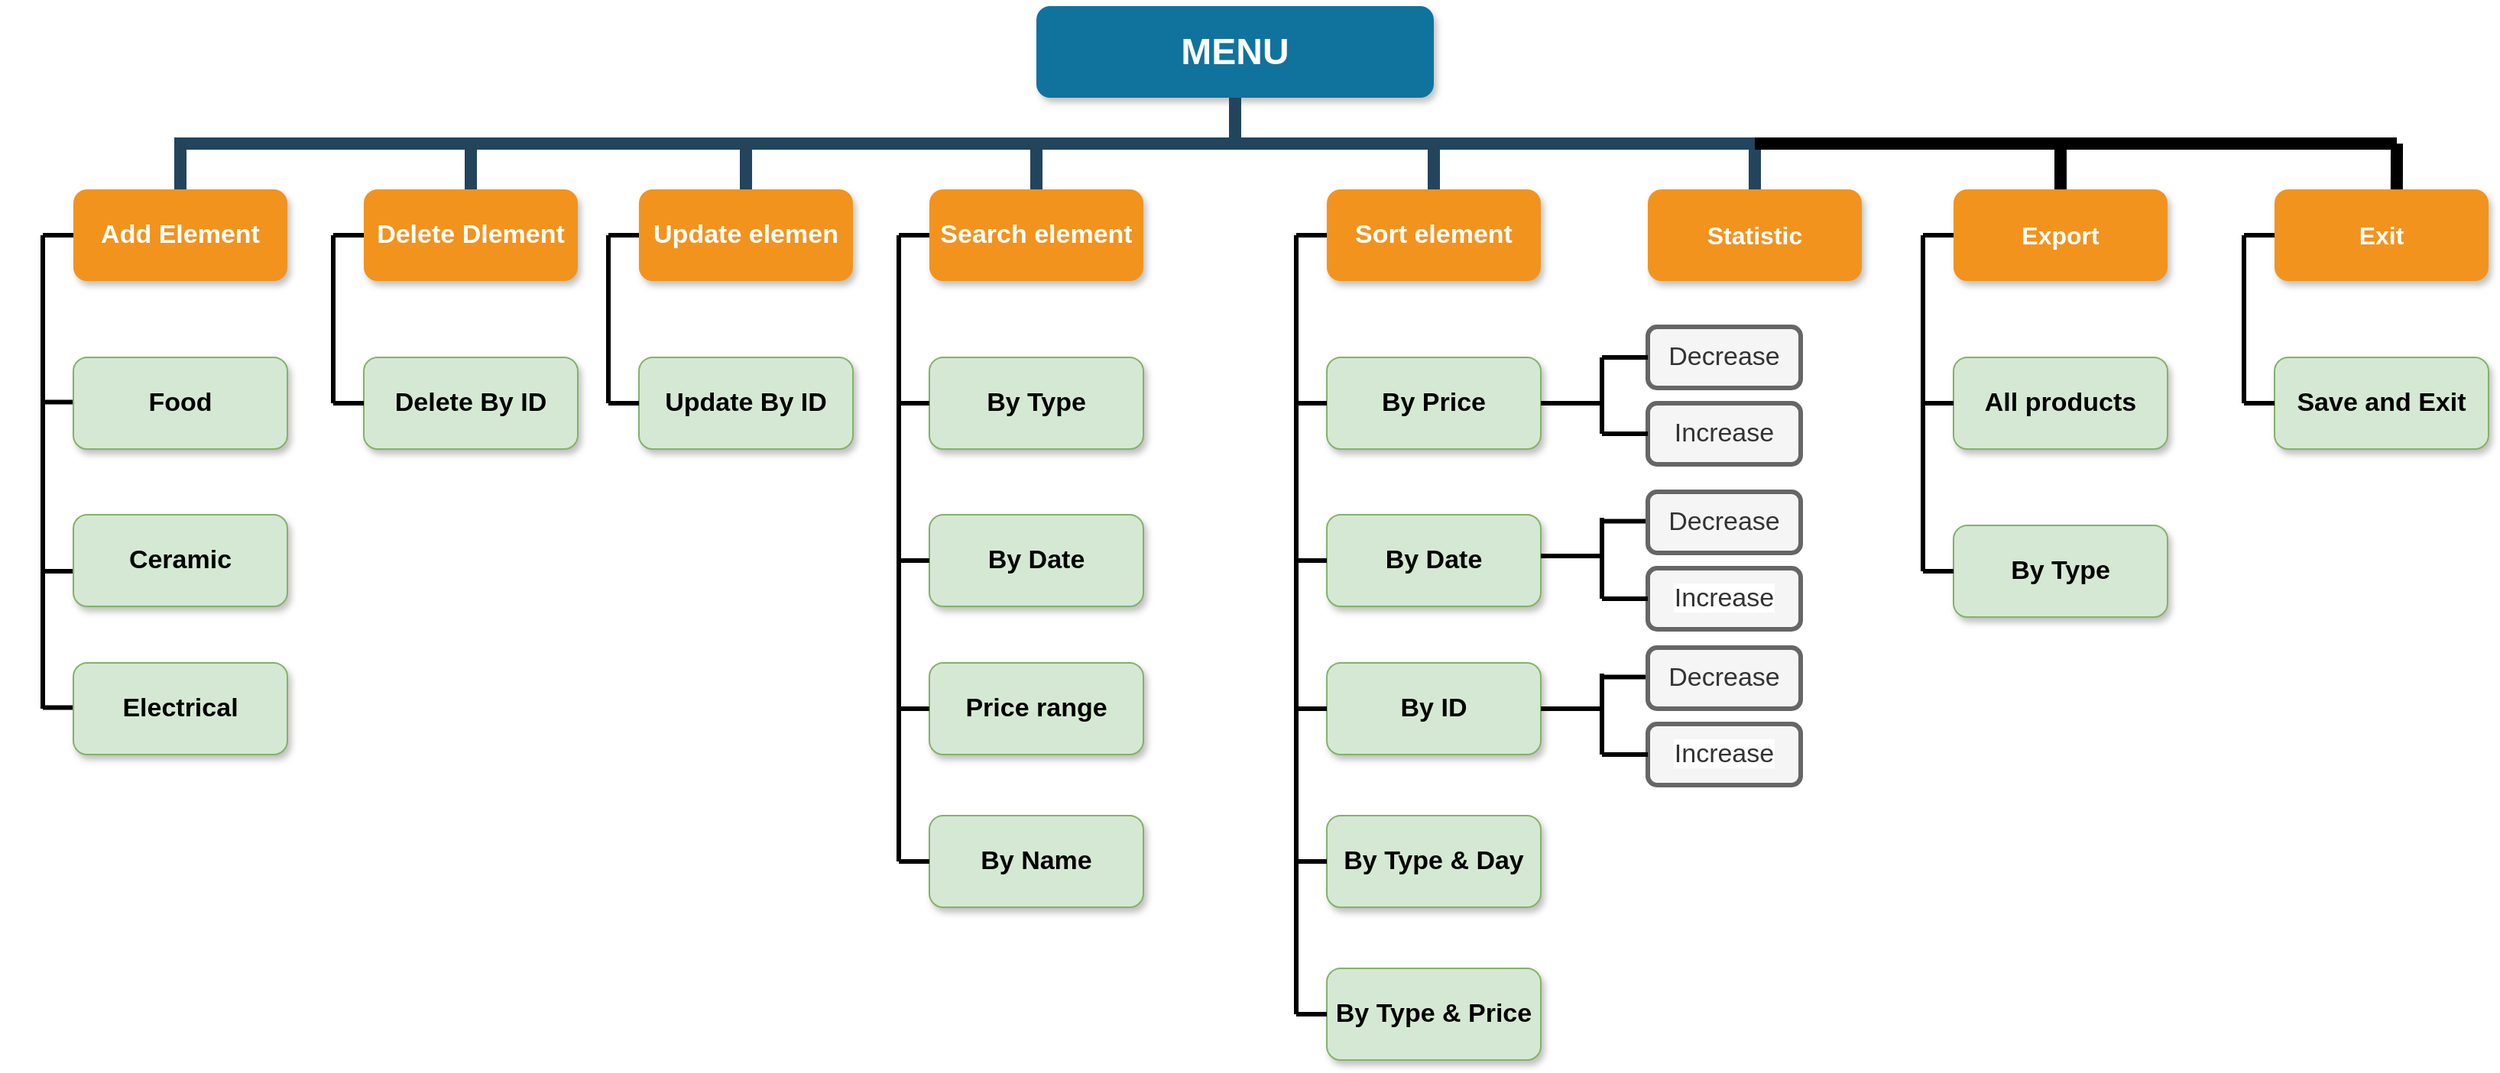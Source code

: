 <mxfile version="13.9.9" type="device" pages="2"><diagram name="Page-1" id="64c3da0e-402f-94eb-ee01-a36477274f13"><mxGraphModel dx="1667" dy="1163" grid="1" gridSize="10" guides="1" tooltips="1" connect="1" arrows="1" fold="1" page="0" pageScale="1" pageWidth="1169" pageHeight="826" background="#ffffff" math="0" shadow="0"><root><mxCell id="0"/><mxCell id="1" parent="0"/><mxCell id="2" value="MENU" style="whiteSpace=wrap;rounded=1;shadow=1;fillColor=#10739E;strokeColor=none;fontColor=#FFFFFF;fontStyle=1;fontSize=24" parent="1" vertex="1"><mxGeometry x="1110" y="50" width="260" height="60" as="geometry"/></mxCell><mxCell id="3" value="Add Element" style="whiteSpace=wrap;rounded=1;fillColor=#F2931E;strokeColor=none;shadow=1;fontColor=#FFFFFF;fontStyle=1;fontSize=17;" parent="1" vertex="1"><mxGeometry x="480" y="170.0" width="140" height="60" as="geometry"/></mxCell><mxCell id="4" value="Delete Dlement" style="whiteSpace=wrap;rounded=1;fillColor=#F2931E;strokeColor=none;shadow=1;fontColor=#FFFFFF;fontStyle=1;fontSize=17;" parent="1" vertex="1"><mxGeometry x="670" y="170.0" width="140" height="60" as="geometry"/></mxCell><mxCell id="5" value="Statistic" style="whiteSpace=wrap;rounded=1;fillColor=#F2931E;strokeColor=none;shadow=1;fontColor=#FFFFFF;fontStyle=1;fontSize=16;" parent="1" vertex="1"><mxGeometry x="1510" y="170.0" width="140" height="60" as="geometry"/></mxCell><mxCell id="6" value="Update elemen" style="whiteSpace=wrap;rounded=1;fillColor=#F2931E;strokeColor=none;shadow=1;fontColor=#FFFFFF;fontStyle=1;fontSize=17;" parent="1" vertex="1"><mxGeometry x="850" y="170.0" width="140" height="60" as="geometry"/></mxCell><mxCell id="7" value="Search element" style="whiteSpace=wrap;rounded=1;fillColor=#F2931E;strokeColor=none;shadow=1;fontColor=#FFFFFF;fontStyle=1;fontSize=17;" parent="1" vertex="1"><mxGeometry x="1040" y="170.0" width="140" height="60" as="geometry"/></mxCell><mxCell id="8" value="Sort element " style="whiteSpace=wrap;rounded=1;fillColor=#F2931E;strokeColor=none;shadow=1;fontColor=#FFFFFF;fontStyle=1;fontSize=17;" parent="1" vertex="1"><mxGeometry x="1300" y="170.0" width="140" height="60" as="geometry"/></mxCell><mxCell id="229" value="" style="edgeStyle=elbowEdgeStyle;elbow=vertical;rounded=0;fontColor=#000000;endArrow=none;endFill=0;strokeWidth=8;strokeColor=#23445D;entryX=0.5;entryY=0;entryDx=0;entryDy=0;" parent="1" source="2" target="3" edge="1"><mxGeometry width="100" height="100" relative="1" as="geometry"><mxPoint x="540" y="140" as="sourcePoint"/><mxPoint x="640" y="40" as="targetPoint"/><Array as="points"><mxPoint x="700" y="140"/><mxPoint x="540" y="120"/></Array></mxGeometry></mxCell><mxCell id="230" value="" style="edgeStyle=elbowEdgeStyle;elbow=vertical;rounded=0;fontColor=#000000;endArrow=none;endFill=0;strokeWidth=8;strokeColor=#23445D;" parent="1" source="2" target="4" edge="1"><mxGeometry width="100" height="100" relative="1" as="geometry"><mxPoint x="550" y="150" as="sourcePoint"/><mxPoint x="650" y="50" as="targetPoint"/></mxGeometry></mxCell><mxCell id="231" value="" style="edgeStyle=elbowEdgeStyle;elbow=vertical;rounded=0;fontColor=#000000;endArrow=none;endFill=0;strokeWidth=8;strokeColor=#23445D;" parent="1" source="2" target="6" edge="1"><mxGeometry width="100" height="100" relative="1" as="geometry"><mxPoint x="560" y="160" as="sourcePoint"/><mxPoint x="660" y="60" as="targetPoint"/></mxGeometry></mxCell><mxCell id="232" value="" style="edgeStyle=elbowEdgeStyle;elbow=vertical;rounded=0;fontColor=#000000;endArrow=none;endFill=0;strokeWidth=8;strokeColor=#23445D;" parent="1" source="2" target="7" edge="1"><mxGeometry width="100" height="100" relative="1" as="geometry"><mxPoint x="570" y="170" as="sourcePoint"/><mxPoint x="670" y="70" as="targetPoint"/></mxGeometry></mxCell><mxCell id="233" value="" style="edgeStyle=elbowEdgeStyle;elbow=vertical;rounded=0;fontColor=#000000;endArrow=none;endFill=0;strokeWidth=8;strokeColor=#23445D;" parent="1" source="2" target="8" edge="1"><mxGeometry width="100" height="100" relative="1" as="geometry"><mxPoint x="580" y="180" as="sourcePoint"/><mxPoint x="680" y="80" as="targetPoint"/></mxGeometry></mxCell><mxCell id="234" value="" style="edgeStyle=elbowEdgeStyle;elbow=vertical;rounded=0;fontColor=#000000;endArrow=none;endFill=0;strokeWidth=8;strokeColor=#23445D;" parent="1" target="5" edge="1"><mxGeometry width="100" height="100" relative="1" as="geometry"><mxPoint x="1240" y="110" as="sourcePoint"/><mxPoint x="690" y="90" as="targetPoint"/><Array as="points"><mxPoint x="1490" y="140"/></Array></mxGeometry></mxCell><mxCell id="9Wden9CFGi5zzurdRH5j-239" value="Export" style="whiteSpace=wrap;rounded=1;fillColor=#F2931E;strokeColor=none;shadow=1;fontColor=#FFFFFF;fontStyle=1;fontSize=16;" vertex="1" parent="1"><mxGeometry x="1710" y="170" width="140" height="60" as="geometry"/></mxCell><mxCell id="9Wden9CFGi5zzurdRH5j-240" value="Exit" style="whiteSpace=wrap;rounded=1;fillColor=#F2931E;strokeColor=none;shadow=1;fontColor=#FFFFFF;fontStyle=1;fontSize=16;" vertex="1" parent="1"><mxGeometry x="1920" y="170.0" width="140" height="60" as="geometry"/></mxCell><mxCell id="9Wden9CFGi5zzurdRH5j-241" style="edgeStyle=orthogonalEdgeStyle;rounded=0;orthogonalLoop=1;jettySize=auto;html=1;exitX=0.5;exitY=1;exitDx=0;exitDy=0;fontSize=15;" edge="1" parent="1"><mxGeometry relative="1" as="geometry"><mxPoint x="440" y="700" as="sourcePoint"/><mxPoint x="440" y="700" as="targetPoint"/></mxGeometry></mxCell><mxCell id="9Wden9CFGi5zzurdRH5j-243" style="edgeStyle=orthogonalEdgeStyle;rounded=0;orthogonalLoop=1;jettySize=auto;html=1;exitX=0.5;exitY=1;exitDx=0;exitDy=0;fontSize=15;" edge="1" parent="1" source="4" target="4"><mxGeometry relative="1" as="geometry"/></mxCell><mxCell id="9Wden9CFGi5zzurdRH5j-256" value="" style="endArrow=none;html=1;strokeWidth=8;fontSize=15;" edge="1" parent="1"><mxGeometry width="50" height="50" relative="1" as="geometry"><mxPoint x="1580" y="140" as="sourcePoint"/><mxPoint x="1780" y="140" as="targetPoint"/></mxGeometry></mxCell><mxCell id="9Wden9CFGi5zzurdRH5j-257" value="" style="endArrow=none;html=1;strokeWidth=8;fontSize=15;entryX=0.5;entryY=0;entryDx=0;entryDy=0;" edge="1" parent="1" target="9Wden9CFGi5zzurdRH5j-239"><mxGeometry width="50" height="50" relative="1" as="geometry"><mxPoint x="1780" y="140" as="sourcePoint"/><mxPoint x="1480" y="500" as="targetPoint"/></mxGeometry></mxCell><mxCell id="9Wden9CFGi5zzurdRH5j-258" value="" style="endArrow=none;html=1;strokeWidth=8;fontSize=15;" edge="1" parent="1"><mxGeometry width="50" height="50" relative="1" as="geometry"><mxPoint x="2000" y="140" as="sourcePoint"/><mxPoint x="1780" y="140" as="targetPoint"/></mxGeometry></mxCell><mxCell id="9Wden9CFGi5zzurdRH5j-259" value="" style="endArrow=none;html=1;strokeWidth=8;fontSize=15;exitX=0.571;exitY=0;exitDx=0;exitDy=0;exitPerimeter=0;" edge="1" parent="1" source="9Wden9CFGi5zzurdRH5j-240"><mxGeometry width="50" height="50" relative="1" as="geometry"><mxPoint x="2080" y="440" as="sourcePoint"/><mxPoint x="2000" y="140" as="targetPoint"/></mxGeometry></mxCell><mxCell id="9Wden9CFGi5zzurdRH5j-276" value="" style="endArrow=none;html=1;strokeWidth=3;fontSize=15;" edge="1" parent="1"><mxGeometry width="50" height="50" relative="1" as="geometry"><mxPoint x="460" y="200" as="sourcePoint"/><mxPoint x="460" y="510" as="targetPoint"/></mxGeometry></mxCell><mxCell id="9Wden9CFGi5zzurdRH5j-277" value="" style="endArrow=none;html=1;strokeWidth=3;fontSize=15;entryX=0;entryY=0.5;entryDx=0;entryDy=0;" edge="1" parent="1" target="3"><mxGeometry width="50" height="50" relative="1" as="geometry"><mxPoint x="460" y="200" as="sourcePoint"/><mxPoint x="470" y="200" as="targetPoint"/></mxGeometry></mxCell><mxCell id="9Wden9CFGi5zzurdRH5j-278" value="" style="endArrow=none;html=1;strokeWidth=3;fontSize=15;entryX=0;entryY=0.5;entryDx=0;entryDy=0;" edge="1" parent="1"><mxGeometry width="50" height="50" relative="1" as="geometry"><mxPoint x="460" y="309.29" as="sourcePoint"/><mxPoint x="480.0" y="309.29" as="targetPoint"/></mxGeometry></mxCell><mxCell id="9Wden9CFGi5zzurdRH5j-279" value="" style="endArrow=none;html=1;strokeWidth=3;fontSize=15;entryX=0;entryY=0.5;entryDx=0;entryDy=0;" edge="1" parent="1"><mxGeometry width="50" height="50" relative="1" as="geometry"><mxPoint x="460" y="420" as="sourcePoint"/><mxPoint x="480.0" y="420" as="targetPoint"/></mxGeometry></mxCell><mxCell id="9Wden9CFGi5zzurdRH5j-280" value="" style="endArrow=none;html=1;strokeWidth=3;fontSize=15;entryX=0;entryY=0.5;entryDx=0;entryDy=0;" edge="1" parent="1"><mxGeometry width="50" height="50" relative="1" as="geometry"><mxPoint x="460" y="509.29" as="sourcePoint"/><mxPoint x="480.0" y="509.29" as="targetPoint"/></mxGeometry></mxCell><mxCell id="9Wden9CFGi5zzurdRH5j-281" value="Ceramic" style="whiteSpace=wrap;rounded=1;fillColor=#d5e8d4;strokeColor=#82b366;shadow=1;fontStyle=1;fontSize=17;" vertex="1" parent="1"><mxGeometry x="480" y="383.0" width="140" height="60" as="geometry"/></mxCell><mxCell id="9Wden9CFGi5zzurdRH5j-282" value="Food" style="whiteSpace=wrap;rounded=1;fillColor=#d5e8d4;strokeColor=#82b366;shadow=1;fontStyle=1;fontSize=17;" vertex="1" parent="1"><mxGeometry x="480" y="280.0" width="140" height="60" as="geometry"/></mxCell><mxCell id="9Wden9CFGi5zzurdRH5j-283" value="Electrical" style="whiteSpace=wrap;rounded=1;fillColor=#d5e8d4;strokeColor=#82b366;shadow=1;fontStyle=1;fontSize=17;" vertex="1" parent="1"><mxGeometry x="480" y="480.0" width="140" height="60" as="geometry"/></mxCell><mxCell id="9Wden9CFGi5zzurdRH5j-287" value="" style="endArrow=none;html=1;strokeWidth=3;fontSize=15;entryX=0;entryY=0.5;entryDx=0;entryDy=0;" edge="1" parent="1" target="7"><mxGeometry width="50" height="50" relative="1" as="geometry"><mxPoint x="1020" y="200" as="sourcePoint"/><mxPoint x="1150" y="400" as="targetPoint"/></mxGeometry></mxCell><mxCell id="9Wden9CFGi5zzurdRH5j-288" value="" style="endArrow=none;html=1;strokeWidth=3;fontSize=15;" edge="1" parent="1"><mxGeometry width="50" height="50" relative="1" as="geometry"><mxPoint x="1020" y="610" as="sourcePoint"/><mxPoint x="1020" y="200" as="targetPoint"/></mxGeometry></mxCell><mxCell id="9Wden9CFGi5zzurdRH5j-289" value="By Name" style="whiteSpace=wrap;rounded=1;fillColor=#d5e8d4;strokeColor=#82b366;shadow=1;fontStyle=1;fontSize=17;" vertex="1" parent="1"><mxGeometry x="1040" y="580.0" width="140" height="60" as="geometry"/></mxCell><mxCell id="9Wden9CFGi5zzurdRH5j-290" value="Price range" style="whiteSpace=wrap;rounded=1;fillColor=#d5e8d4;strokeColor=#82b366;shadow=1;fontStyle=1;fontSize=17;" vertex="1" parent="1"><mxGeometry x="1040" y="480.0" width="140" height="60" as="geometry"/></mxCell><mxCell id="9Wden9CFGi5zzurdRH5j-291" value="By Date" style="whiteSpace=wrap;rounded=1;fillColor=#d5e8d4;strokeColor=#82b366;shadow=1;fontStyle=1;fontSize=17;" vertex="1" parent="1"><mxGeometry x="1040" y="383.0" width="140" height="60" as="geometry"/></mxCell><mxCell id="9Wden9CFGi5zzurdRH5j-292" value="By Type" style="whiteSpace=wrap;rounded=1;fillColor=#d5e8d4;strokeColor=#82b366;shadow=1;fontStyle=1;fontSize=17;" vertex="1" parent="1"><mxGeometry x="1040" y="280.0" width="140" height="60" as="geometry"/></mxCell><mxCell id="9Wden9CFGi5zzurdRH5j-293" value="" style="endArrow=none;html=1;strokeWidth=3;fontSize=15;entryX=0;entryY=0.5;entryDx=0;entryDy=0;" edge="1" parent="1" target="9Wden9CFGi5zzurdRH5j-292"><mxGeometry width="50" height="50" relative="1" as="geometry"><mxPoint x="1020" y="310" as="sourcePoint"/><mxPoint x="1150" y="400" as="targetPoint"/></mxGeometry></mxCell><mxCell id="9Wden9CFGi5zzurdRH5j-294" value="" style="endArrow=none;html=1;strokeWidth=3;fontSize=15;exitX=0;exitY=0.5;exitDx=0;exitDy=0;" edge="1" parent="1" source="9Wden9CFGi5zzurdRH5j-291"><mxGeometry width="50" height="50" relative="1" as="geometry"><mxPoint x="1300" y="480" as="sourcePoint"/><mxPoint x="1020" y="413" as="targetPoint"/></mxGeometry></mxCell><mxCell id="9Wden9CFGi5zzurdRH5j-295" value="" style="endArrow=none;html=1;strokeWidth=3;fontSize=15;entryX=0;entryY=0.5;entryDx=0;entryDy=0;" edge="1" parent="1" target="9Wden9CFGi5zzurdRH5j-290"><mxGeometry width="50" height="50" relative="1" as="geometry"><mxPoint x="1020" y="510" as="sourcePoint"/><mxPoint x="1150" y="400" as="targetPoint"/></mxGeometry></mxCell><mxCell id="9Wden9CFGi5zzurdRH5j-296" value="" style="endArrow=none;html=1;strokeWidth=3;fontSize=15;exitX=0;exitY=0.5;exitDx=0;exitDy=0;" edge="1" parent="1" source="9Wden9CFGi5zzurdRH5j-289"><mxGeometry width="50" height="50" relative="1" as="geometry"><mxPoint x="1350" y="490" as="sourcePoint"/><mxPoint x="1020" y="610" as="targetPoint"/></mxGeometry></mxCell><mxCell id="9Wden9CFGi5zzurdRH5j-298" value="By Type &amp; Price" style="whiteSpace=wrap;rounded=1;fillColor=#d5e8d4;strokeColor=#82b366;shadow=1;fontStyle=1;fontSize=17;" vertex="1" parent="1"><mxGeometry x="1300" y="680.0" width="140" height="60" as="geometry"/></mxCell><mxCell id="9Wden9CFGi5zzurdRH5j-299" value="By Type &amp; Day" style="whiteSpace=wrap;rounded=1;fillColor=#d5e8d4;strokeColor=#82b366;shadow=1;fontStyle=1;fontSize=17;" vertex="1" parent="1"><mxGeometry x="1300" y="580.0" width="140" height="60" as="geometry"/></mxCell><mxCell id="9Wden9CFGi5zzurdRH5j-301" value="By ID" style="whiteSpace=wrap;rounded=1;fillColor=#d5e8d4;strokeColor=#82b366;shadow=1;fontStyle=1;fontSize=17;" vertex="1" parent="1"><mxGeometry x="1300" y="480.0" width="140" height="60" as="geometry"/></mxCell><mxCell id="9Wden9CFGi5zzurdRH5j-302" value="By Date" style="whiteSpace=wrap;rounded=1;fillColor=#d5e8d4;strokeColor=#82b366;shadow=1;fontStyle=1;fontSize=17;" vertex="1" parent="1"><mxGeometry x="1300" y="383.0" width="140" height="60" as="geometry"/></mxCell><mxCell id="9Wden9CFGi5zzurdRH5j-303" value="By Price" style="whiteSpace=wrap;rounded=1;fillColor=#d5e8d4;strokeColor=#82b366;shadow=1;fontStyle=1;fontSize=17;" vertex="1" parent="1"><mxGeometry x="1300" y="280.0" width="140" height="60" as="geometry"/></mxCell><mxCell id="9Wden9CFGi5zzurdRH5j-304" value="" style="endArrow=none;html=1;strokeWidth=3;fontSize=15;entryX=0;entryY=0.5;entryDx=0;entryDy=0;" edge="1" parent="1" target="8"><mxGeometry width="50" height="50" relative="1" as="geometry"><mxPoint x="1280" y="200" as="sourcePoint"/><mxPoint x="1280" y="400" as="targetPoint"/></mxGeometry></mxCell><mxCell id="9Wden9CFGi5zzurdRH5j-305" value="" style="endArrow=none;html=1;strokeWidth=3;fontSize=15;" edge="1" parent="1"><mxGeometry width="50" height="50" relative="1" as="geometry"><mxPoint x="1280" y="710" as="sourcePoint"/><mxPoint x="1280" y="200" as="targetPoint"/></mxGeometry></mxCell><mxCell id="9Wden9CFGi5zzurdRH5j-306" value="" style="endArrow=none;html=1;strokeWidth=3;fontSize=15;entryX=0;entryY=0.5;entryDx=0;entryDy=0;" edge="1" parent="1" target="9Wden9CFGi5zzurdRH5j-303"><mxGeometry width="50" height="50" relative="1" as="geometry"><mxPoint x="1280" y="310" as="sourcePoint"/><mxPoint x="1280" y="400" as="targetPoint"/></mxGeometry></mxCell><mxCell id="9Wden9CFGi5zzurdRH5j-307" value="" style="endArrow=none;html=1;strokeWidth=3;fontSize=15;entryX=0;entryY=0.5;entryDx=0;entryDy=0;" edge="1" parent="1" target="9Wden9CFGi5zzurdRH5j-302"><mxGeometry width="50" height="50" relative="1" as="geometry"><mxPoint x="1280" y="413" as="sourcePoint"/><mxPoint x="1280" y="400" as="targetPoint"/></mxGeometry></mxCell><mxCell id="9Wden9CFGi5zzurdRH5j-308" value="" style="endArrow=none;html=1;strokeWidth=3;fontSize=15;entryX=0;entryY=0.5;entryDx=0;entryDy=0;" edge="1" parent="1" target="9Wden9CFGi5zzurdRH5j-301"><mxGeometry width="50" height="50" relative="1" as="geometry"><mxPoint x="1280" y="510" as="sourcePoint"/><mxPoint x="1280" y="400" as="targetPoint"/></mxGeometry></mxCell><mxCell id="9Wden9CFGi5zzurdRH5j-309" value="" style="endArrow=none;html=1;strokeWidth=3;fontSize=15;entryX=0;entryY=0.5;entryDx=0;entryDy=0;" edge="1" parent="1" target="9Wden9CFGi5zzurdRH5j-299"><mxGeometry width="50" height="50" relative="1" as="geometry"><mxPoint x="1280" y="610" as="sourcePoint"/><mxPoint x="1280" y="400" as="targetPoint"/></mxGeometry></mxCell><mxCell id="9Wden9CFGi5zzurdRH5j-311" value="" style="endArrow=none;html=1;strokeWidth=3;fontSize=15;entryX=0;entryY=0.5;entryDx=0;entryDy=0;" edge="1" parent="1" target="9Wden9CFGi5zzurdRH5j-298"><mxGeometry width="50" height="50" relative="1" as="geometry"><mxPoint x="1280" y="710" as="sourcePoint"/><mxPoint x="1280" y="400" as="targetPoint"/></mxGeometry></mxCell><mxCell id="9Wden9CFGi5zzurdRH5j-314" value="" style="endArrow=none;html=1;strokeWidth=3;fontSize=15;" edge="1" parent="1"><mxGeometry width="50" height="50" relative="1" as="geometry"><mxPoint x="1480" y="330" as="sourcePoint"/><mxPoint x="1480" y="280" as="targetPoint"/></mxGeometry></mxCell><mxCell id="9Wden9CFGi5zzurdRH5j-315" value="&lt;font style=&quot;font-size: 17px&quot;&gt;Decrease&lt;/font&gt;" style="rounded=1;whiteSpace=wrap;html=1;labelBackgroundColor=none;strokeWidth=3;fillColor=#f5f5f5;fontSize=15;strokeColor=#666666;fontColor=#333333;" vertex="1" parent="1"><mxGeometry x="1510" y="260" width="100" height="40" as="geometry"/></mxCell><mxCell id="9Wden9CFGi5zzurdRH5j-316" value="" style="endArrow=none;html=1;strokeWidth=3;fontSize=15;entryX=1;entryY=0.5;entryDx=0;entryDy=0;" edge="1" parent="1" target="9Wden9CFGi5zzurdRH5j-303"><mxGeometry width="50" height="50" relative="1" as="geometry"><mxPoint x="1480" y="310" as="sourcePoint"/><mxPoint x="1350" y="410" as="targetPoint"/></mxGeometry></mxCell><mxCell id="9Wden9CFGi5zzurdRH5j-317" value="&lt;font style=&quot;font-size: 17px&quot;&gt;Increase&lt;/font&gt;" style="rounded=1;whiteSpace=wrap;html=1;labelBackgroundColor=none;strokeWidth=3;fontSize=15;fillColor=#f5f5f5;strokeColor=#666666;fontColor=#333333;" vertex="1" parent="1"><mxGeometry x="1510" y="310" width="100" height="40" as="geometry"/></mxCell><mxCell id="9Wden9CFGi5zzurdRH5j-318" value="" style="endArrow=none;html=1;strokeWidth=3;fontSize=15;entryX=0;entryY=0.5;entryDx=0;entryDy=0;" edge="1" parent="1" target="9Wden9CFGi5zzurdRH5j-315"><mxGeometry width="50" height="50" relative="1" as="geometry"><mxPoint x="1480" y="280" as="sourcePoint"/><mxPoint x="1350" y="410" as="targetPoint"/></mxGeometry></mxCell><mxCell id="9Wden9CFGi5zzurdRH5j-319" value="" style="endArrow=none;html=1;strokeWidth=3;fontSize=15;entryX=0;entryY=0.5;entryDx=0;entryDy=0;" edge="1" parent="1" target="9Wden9CFGi5zzurdRH5j-317"><mxGeometry width="50" height="50" relative="1" as="geometry"><mxPoint x="1480" y="330" as="sourcePoint"/><mxPoint x="1350" y="410" as="targetPoint"/></mxGeometry></mxCell><mxCell id="9Wden9CFGi5zzurdRH5j-330" value="" style="endArrow=none;html=1;strokeWidth=3;fontSize=15;" edge="1" parent="1"><mxGeometry width="50" height="50" relative="1" as="geometry"><mxPoint x="1480.0" y="540.0" as="sourcePoint"/><mxPoint x="1480.0" y="487" as="targetPoint"/></mxGeometry></mxCell><mxCell id="9Wden9CFGi5zzurdRH5j-331" value="&#10;&#10;&lt;span style=&quot;color: rgb(51, 51, 51); font-family: helvetica; font-size: 17px; font-style: normal; font-weight: 400; letter-spacing: normal; text-align: center; text-indent: 0px; text-transform: none; word-spacing: 0px; background-color: rgb(255, 255, 255); display: inline; float: none;&quot;&gt;Increase&lt;/span&gt;&#10;&#10;" style="rounded=1;whiteSpace=wrap;html=1;labelBackgroundColor=none;strokeWidth=3;fontSize=15;fillColor=#f5f5f5;strokeColor=#666666;fontColor=#333333;" vertex="1" parent="1"><mxGeometry x="1510" y="520" width="100" height="40" as="geometry"/></mxCell><mxCell id="9Wden9CFGi5zzurdRH5j-332" value="" style="endArrow=none;html=1;strokeWidth=3;fontSize=15;entryX=0;entryY=0.5;entryDx=0;entryDy=0;" edge="1" parent="1"><mxGeometry width="50" height="50" relative="1" as="geometry"><mxPoint x="1480.0" y="489.29" as="sourcePoint"/><mxPoint x="1510.0" y="489.29" as="targetPoint"/></mxGeometry></mxCell><mxCell id="9Wden9CFGi5zzurdRH5j-333" value="" style="endArrow=none;html=1;strokeWidth=3;fontSize=15;entryX=0;entryY=0.5;entryDx=0;entryDy=0;" edge="1" target="9Wden9CFGi5zzurdRH5j-331" parent="1"><mxGeometry width="50" height="50" relative="1" as="geometry"><mxPoint x="1480.0" y="540.0" as="sourcePoint"/><mxPoint x="1350" y="610" as="targetPoint"/></mxGeometry></mxCell><mxCell id="9Wden9CFGi5zzurdRH5j-334" value="&lt;span style=&quot;font-size: 17px&quot;&gt;Decrease&lt;/span&gt;" style="rounded=1;whiteSpace=wrap;html=1;labelBackgroundColor=none;strokeWidth=3;fontSize=15;fillColor=#f5f5f5;strokeColor=#666666;fontColor=#333333;" vertex="1" parent="1"><mxGeometry x="1510" y="470" width="100" height="40" as="geometry"/></mxCell><mxCell id="9Wden9CFGi5zzurdRH5j-336" value="" style="endArrow=none;html=1;strokeWidth=3;fontSize=15;exitX=1;exitY=0.5;exitDx=0;exitDy=0;" edge="1" parent="1" source="9Wden9CFGi5zzurdRH5j-301"><mxGeometry width="50" height="50" relative="1" as="geometry"><mxPoint x="690" y="670" as="sourcePoint"/><mxPoint x="1480" y="510" as="targetPoint"/></mxGeometry></mxCell><mxCell id="9Wden9CFGi5zzurdRH5j-338" value="" style="endArrow=none;html=1;strokeWidth=3;fontSize=16;fontColor=#FF99FF;entryX=0;entryY=0.5;entryDx=0;entryDy=0;" edge="1" parent="1" target="9Wden9CFGi5zzurdRH5j-239"><mxGeometry width="50" height="50" relative="1" as="geometry"><mxPoint x="1690" y="200" as="sourcePoint"/><mxPoint x="1800" y="460" as="targetPoint"/></mxGeometry></mxCell><mxCell id="9Wden9CFGi5zzurdRH5j-339" value="" style="endArrow=none;html=1;strokeWidth=3;fontSize=16;fontColor=#FF99FF;" edge="1" parent="1"><mxGeometry width="50" height="50" relative="1" as="geometry"><mxPoint x="1690" y="420" as="sourcePoint"/><mxPoint x="1690" y="200" as="targetPoint"/></mxGeometry></mxCell><mxCell id="9Wden9CFGi5zzurdRH5j-340" value="By Type" style="whiteSpace=wrap;rounded=1;fillColor=#d5e8d4;strokeColor=#82b366;shadow=1;fontStyle=1;fontSize=17;" vertex="1" parent="1"><mxGeometry x="1710" y="390.0" width="140" height="60" as="geometry"/></mxCell><mxCell id="9Wden9CFGi5zzurdRH5j-341" value="All products" style="whiteSpace=wrap;rounded=1;fillColor=#d5e8d4;strokeColor=#82b366;shadow=1;fontStyle=1;fontSize=17;" vertex="1" parent="1"><mxGeometry x="1710" y="280.0" width="140" height="60" as="geometry"/></mxCell><mxCell id="9Wden9CFGi5zzurdRH5j-342" value="" style="endArrow=none;html=1;strokeWidth=3;fontSize=16;fontColor=#FF99FF;entryX=0;entryY=0.5;entryDx=0;entryDy=0;" edge="1" parent="1" target="9Wden9CFGi5zzurdRH5j-341"><mxGeometry width="50" height="50" relative="1" as="geometry"><mxPoint x="1690" y="310" as="sourcePoint"/><mxPoint x="1710" y="590" as="targetPoint"/></mxGeometry></mxCell><mxCell id="9Wden9CFGi5zzurdRH5j-343" value="" style="endArrow=none;html=1;strokeWidth=3;fontSize=16;fontColor=#FF99FF;entryX=0;entryY=0.5;entryDx=0;entryDy=0;" edge="1" parent="1" target="9Wden9CFGi5zzurdRH5j-340"><mxGeometry width="50" height="50" relative="1" as="geometry"><mxPoint x="1690" y="420" as="sourcePoint"/><mxPoint x="1710" y="600" as="targetPoint"/></mxGeometry></mxCell><mxCell id="9Wden9CFGi5zzurdRH5j-344" value="" style="endArrow=none;html=1;strokeWidth=3;fontSize=16;fontColor=#FF99FF;entryX=0;entryY=0.5;entryDx=0;entryDy=0;" edge="1" parent="1" target="9Wden9CFGi5zzurdRH5j-240"><mxGeometry width="50" height="50" relative="1" as="geometry"><mxPoint x="1900" y="200" as="sourcePoint"/><mxPoint x="2000" y="430" as="targetPoint"/></mxGeometry></mxCell><mxCell id="9Wden9CFGi5zzurdRH5j-345" value="" style="endArrow=none;html=1;strokeWidth=3;fontSize=16;fontColor=#FF99FF;" edge="1" parent="1"><mxGeometry width="50" height="50" relative="1" as="geometry"><mxPoint x="1900" y="310" as="sourcePoint"/><mxPoint x="1900" y="200" as="targetPoint"/></mxGeometry></mxCell><mxCell id="9Wden9CFGi5zzurdRH5j-348" value="Save and Exit" style="whiteSpace=wrap;rounded=1;fillColor=#d5e8d4;strokeColor=#82b366;shadow=1;fontStyle=1;fontSize=17;" vertex="1" parent="1"><mxGeometry x="1920" y="280.0" width="140" height="60" as="geometry"/></mxCell><mxCell id="9Wden9CFGi5zzurdRH5j-349" value="" style="endArrow=none;html=1;strokeWidth=3;fontSize=16;fontColor=#FF99FF;entryX=0;entryY=0.5;entryDx=0;entryDy=0;" edge="1" parent="1" target="9Wden9CFGi5zzurdRH5j-348"><mxGeometry width="50" height="50" relative="1" as="geometry"><mxPoint x="1900" y="310" as="sourcePoint"/><mxPoint x="1350" y="570" as="targetPoint"/></mxGeometry></mxCell><mxCell id="9Wden9CFGi5zzurdRH5j-350" value="" style="endArrow=none;html=1;strokeWidth=3;fontSize=16;fontColor=#FF99FF;entryX=0;entryY=0.5;entryDx=0;entryDy=0;" edge="1" parent="1" target="6"><mxGeometry width="50" height="50" relative="1" as="geometry"><mxPoint x="830" y="200" as="sourcePoint"/><mxPoint x="780" y="500" as="targetPoint"/></mxGeometry></mxCell><mxCell id="9Wden9CFGi5zzurdRH5j-351" value="" style="endArrow=none;html=1;strokeWidth=3;fontSize=16;fontColor=#FF99FF;" edge="1" parent="1"><mxGeometry width="50" height="50" relative="1" as="geometry"><mxPoint x="830" y="310" as="sourcePoint"/><mxPoint x="830" y="200" as="targetPoint"/></mxGeometry></mxCell><mxCell id="9Wden9CFGi5zzurdRH5j-352" value="Update By ID" style="whiteSpace=wrap;rounded=1;fillColor=#d5e8d4;strokeColor=#82b366;shadow=1;fontStyle=1;fontSize=17;" vertex="1" parent="1"><mxGeometry x="850" y="280.0" width="140" height="60" as="geometry"/></mxCell><mxCell id="9Wden9CFGi5zzurdRH5j-353" value="" style="endArrow=none;html=1;strokeWidth=3;fontSize=16;fontColor=#FF99FF;exitX=0;exitY=0.5;exitDx=0;exitDy=0;" edge="1" parent="1" source="9Wden9CFGi5zzurdRH5j-352"><mxGeometry width="50" height="50" relative="1" as="geometry"><mxPoint x="720" y="570" as="sourcePoint"/><mxPoint x="830" y="310" as="targetPoint"/></mxGeometry></mxCell><mxCell id="9Wden9CFGi5zzurdRH5j-354" value="" style="endArrow=none;html=1;strokeWidth=3;fontSize=16;fontColor=#FF99FF;entryX=0;entryY=0.5;entryDx=0;entryDy=0;" edge="1" parent="1" target="4"><mxGeometry width="50" height="50" relative="1" as="geometry"><mxPoint x="650" y="200" as="sourcePoint"/><mxPoint x="780" y="490" as="targetPoint"/></mxGeometry></mxCell><mxCell id="9Wden9CFGi5zzurdRH5j-355" value="" style="endArrow=none;html=1;strokeWidth=3;fontSize=16;fontColor=#FF99FF;" edge="1" parent="1"><mxGeometry width="50" height="50" relative="1" as="geometry"><mxPoint x="650" y="310" as="sourcePoint"/><mxPoint x="650" y="200" as="targetPoint"/></mxGeometry></mxCell><mxCell id="9Wden9CFGi5zzurdRH5j-356" value="Delete By ID" style="whiteSpace=wrap;rounded=1;fillColor=#d5e8d4;strokeColor=#82b366;shadow=1;fontStyle=1;fontSize=17;" vertex="1" parent="1"><mxGeometry x="670" y="280.0" width="140" height="60" as="geometry"/></mxCell><mxCell id="9Wden9CFGi5zzurdRH5j-357" value="" style="endArrow=none;html=1;strokeWidth=3;fontSize=16;fontColor=#FF99FF;entryX=0;entryY=0.5;entryDx=0;entryDy=0;" edge="1" parent="1" target="9Wden9CFGi5zzurdRH5j-356"><mxGeometry width="50" height="50" relative="1" as="geometry"><mxPoint x="650" y="310" as="sourcePoint"/><mxPoint x="1350" y="570" as="targetPoint"/></mxGeometry></mxCell><mxCell id="9Wden9CFGi5zzurdRH5j-366" value="" style="endArrow=none;html=1;strokeWidth=3;fontSize=15;" edge="1" parent="1"><mxGeometry width="50" height="50" relative="1" as="geometry"><mxPoint x="1480.0" y="438.0" as="sourcePoint"/><mxPoint x="1480.0" y="385" as="targetPoint"/></mxGeometry></mxCell><mxCell id="9Wden9CFGi5zzurdRH5j-367" value="&#10;&#10;&lt;span style=&quot;color: rgb(51, 51, 51); font-family: helvetica; font-size: 17px; font-style: normal; font-weight: 400; letter-spacing: normal; text-align: center; text-indent: 0px; text-transform: none; word-spacing: 0px; background-color: rgb(255, 255, 255); display: inline; float: none;&quot;&gt;Increase&lt;/span&gt;&#10;&#10;" style="rounded=1;whiteSpace=wrap;html=1;labelBackgroundColor=none;strokeWidth=3;fontSize=15;fillColor=#f5f5f5;strokeColor=#666666;fontColor=#333333;" vertex="1" parent="1"><mxGeometry x="1510" y="418" width="100" height="40" as="geometry"/></mxCell><mxCell id="9Wden9CFGi5zzurdRH5j-368" value="" style="endArrow=none;html=1;strokeWidth=3;fontSize=15;entryX=0;entryY=0.5;entryDx=0;entryDy=0;" edge="1" parent="1"><mxGeometry width="50" height="50" relative="1" as="geometry"><mxPoint x="1480.0" y="387.29" as="sourcePoint"/><mxPoint x="1510.0" y="387.29" as="targetPoint"/></mxGeometry></mxCell><mxCell id="9Wden9CFGi5zzurdRH5j-369" value="" style="endArrow=none;html=1;strokeWidth=3;fontSize=15;entryX=0;entryY=0.5;entryDx=0;entryDy=0;" edge="1" target="9Wden9CFGi5zzurdRH5j-367" parent="1"><mxGeometry width="50" height="50" relative="1" as="geometry"><mxPoint x="1480.0" y="438.0" as="sourcePoint"/><mxPoint x="1350" y="508" as="targetPoint"/></mxGeometry></mxCell><mxCell id="9Wden9CFGi5zzurdRH5j-370" value="&lt;span style=&quot;font-size: 17px&quot;&gt;Decrease&lt;/span&gt;" style="rounded=1;whiteSpace=wrap;html=1;labelBackgroundColor=none;strokeWidth=3;fontSize=15;fillColor=#f5f5f5;strokeColor=#666666;fontColor=#333333;" vertex="1" parent="1"><mxGeometry x="1510" y="368" width="100" height="40" as="geometry"/></mxCell><mxCell id="9Wden9CFGi5zzurdRH5j-371" value="" style="endArrow=none;html=1;strokeWidth=3;fontSize=16;fontColor=#FF99FF;" edge="1" parent="1"><mxGeometry width="50" height="50" relative="1" as="geometry"><mxPoint x="1440" y="410" as="sourcePoint"/><mxPoint x="1480" y="410" as="targetPoint"/></mxGeometry></mxCell></root></mxGraphModel></diagram><diagram id="6GmXyN8jCMvIGlt0xr6p" name="Page-2"><mxGraphModel dx="1206" dy="678" grid="1" gridSize="10" guides="1" tooltips="1" connect="1" arrows="1" fold="1" page="1" pageScale="1" pageWidth="850" pageHeight="1100" math="0" shadow="0"><root><mxCell id="aFDjg_PQsF3TP5MmKEXi-0"/><mxCell id="aFDjg_PQsF3TP5MmKEXi-1" parent="aFDjg_PQsF3TP5MmKEXi-0"/><mxCell id="icHkI7aOv5p-v55Q_wDT-7" style="edgeStyle=orthogonalEdgeStyle;rounded=0;orthogonalLoop=1;jettySize=auto;html=1;strokeWidth=3;fontSize=16;fontColor=#FF99FF;entryX=0.5;entryY=0;entryDx=0;entryDy=0;" edge="1" parent="aFDjg_PQsF3TP5MmKEXi-1" source="icHkI7aOv5p-v55Q_wDT-0" target="icHkI7aOv5p-v55Q_wDT-1"><mxGeometry relative="1" as="geometry"><mxPoint x="280" y="330" as="targetPoint"/></mxGeometry></mxCell><mxCell id="icHkI7aOv5p-v55Q_wDT-0" value="" style="rounded=1;whiteSpace=wrap;html=1;labelBackgroundColor=none;strokeWidth=3;fillColor=#d5e8d4;fontSize=16;strokeColor=#82b366;" vertex="1" parent="aFDjg_PQsF3TP5MmKEXi-1"><mxGeometry x="365" y="300" width="120" height="60" as="geometry"/></mxCell><mxCell id="icHkI7aOv5p-v55Q_wDT-5" value="" style="edgeStyle=orthogonalEdgeStyle;rounded=0;orthogonalLoop=1;jettySize=auto;html=1;strokeWidth=3;fontSize=16;fontColor=#FF99FF;" edge="1" parent="aFDjg_PQsF3TP5MmKEXi-1" source="icHkI7aOv5p-v55Q_wDT-1" target="icHkI7aOv5p-v55Q_wDT-2"><mxGeometry relative="1" as="geometry"/></mxCell><mxCell id="icHkI7aOv5p-v55Q_wDT-6" style="edgeStyle=orthogonalEdgeStyle;rounded=0;orthogonalLoop=1;jettySize=auto;html=1;strokeWidth=3;fontSize=16;fontColor=#FF99FF;" edge="1" parent="aFDjg_PQsF3TP5MmKEXi-1" source="icHkI7aOv5p-v55Q_wDT-1"><mxGeometry relative="1" as="geometry"><mxPoint x="490" y="550" as="targetPoint"/></mxGeometry></mxCell><mxCell id="icHkI7aOv5p-v55Q_wDT-1" value="" style="rhombus;whiteSpace=wrap;html=1;labelBackgroundColor=none;strokeWidth=3;fillColor=#fff2cc;gradientColor=#ffd966;fontSize=16;strokeColor=#d6b656;" vertex="1" parent="aFDjg_PQsF3TP5MmKEXi-1"><mxGeometry x="220" y="410" width="120" height="70" as="geometry"/></mxCell><mxCell id="icHkI7aOv5p-v55Q_wDT-4" style="edgeStyle=orthogonalEdgeStyle;rounded=0;orthogonalLoop=1;jettySize=auto;html=1;strokeWidth=3;fontSize=16;fontColor=#FF99FF;" edge="1" parent="aFDjg_PQsF3TP5MmKEXi-1" source="icHkI7aOv5p-v55Q_wDT-2"><mxGeometry relative="1" as="geometry"><mxPoint x="430" y="585" as="targetPoint"/></mxGeometry></mxCell><mxCell id="icHkI7aOv5p-v55Q_wDT-2" value="" style="shape=document;whiteSpace=wrap;html=1;boundedLbl=1;labelBackgroundColor=none;strokeWidth=3;fillColor=#e6d0de;gradientColor=#d5739d;fontSize=16;strokeColor=#996185;" vertex="1" parent="aFDjg_PQsF3TP5MmKEXi-1"><mxGeometry x="220" y="550" width="120" height="70" as="geometry"/></mxCell><mxCell id="icHkI7aOv5p-v55Q_wDT-3" value="" style="shape=parallelogram;perimeter=parallelogramPerimeter;whiteSpace=wrap;html=1;fixedSize=1;labelBackgroundColor=none;strokeWidth=3;fillColor=#dae8fc;gradientColor=#7ea6e0;fontSize=16;strokeColor=#6c8ebf;" vertex="1" parent="aFDjg_PQsF3TP5MmKEXi-1"><mxGeometry x="425" y="555" width="125" height="60" as="geometry"/></mxCell><mxCell id="icHkI7aOv5p-v55Q_wDT-8" value="" style="endArrow=none;dashed=1;html=1;strokeWidth=3;fontSize=16;fontColor=#FF99FF;entryX=1;entryY=0.5;entryDx=0;entryDy=0;exitX=1;exitY=0.5;exitDx=0;exitDy=0;" edge="1" parent="aFDjg_PQsF3TP5MmKEXi-1" source="icHkI7aOv5p-v55Q_wDT-3" target="icHkI7aOv5p-v55Q_wDT-0"><mxGeometry width="50" height="50" relative="1" as="geometry"><mxPoint x="590" y="360" as="sourcePoint"/><mxPoint x="600" y="330" as="targetPoint"/><Array as="points"><mxPoint x="580" y="560"/><mxPoint x="600" y="520"/><mxPoint x="610" y="480"/><mxPoint x="610" y="430"/><mxPoint x="600" y="400"/><mxPoint x="580" y="370"/><mxPoint x="550" y="340"/></Array></mxGeometry></mxCell></root></mxGraphModel></diagram></mxfile>
